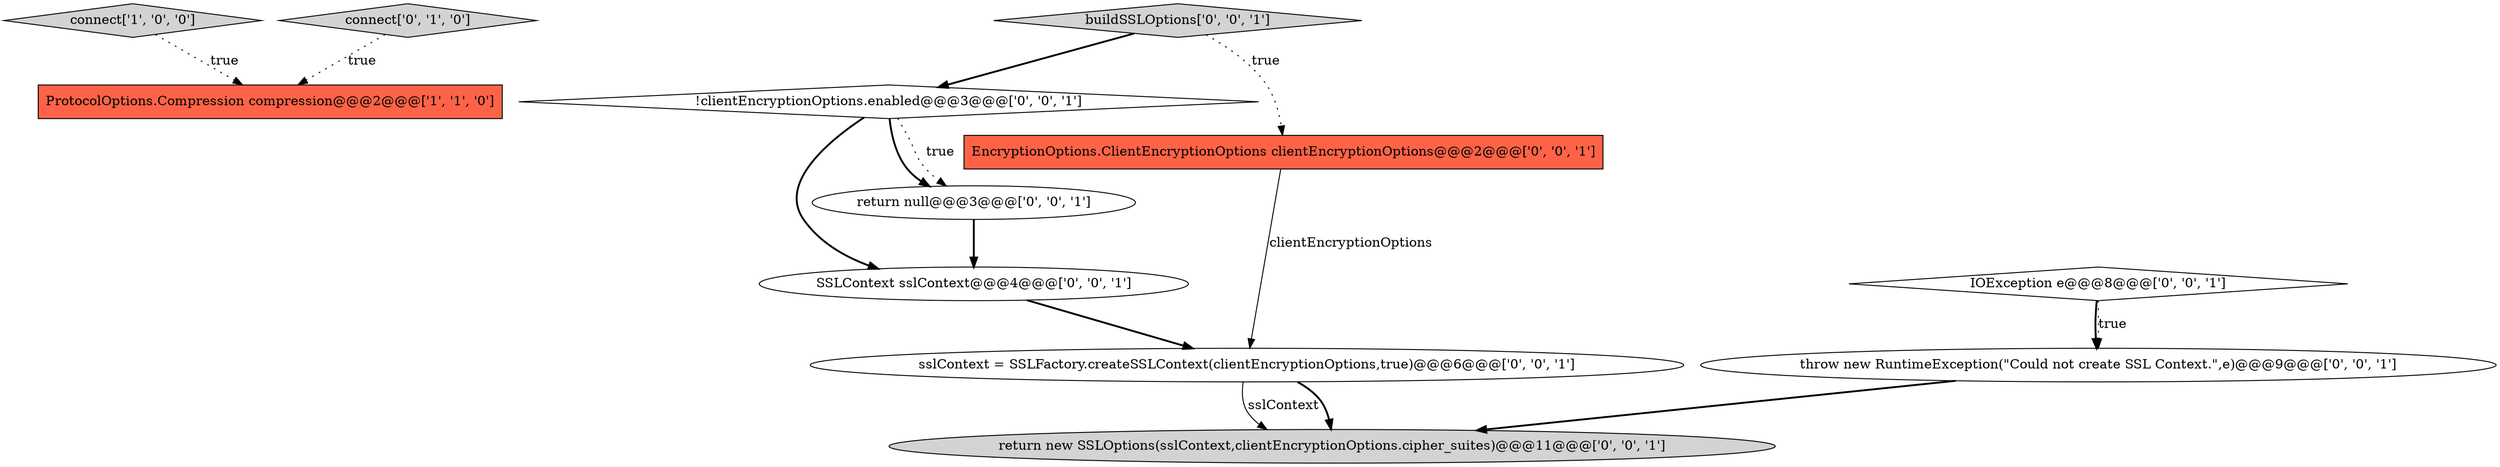 digraph {
0 [style = filled, label = "connect['1', '0', '0']", fillcolor = lightgray, shape = diamond image = "AAA0AAABBB1BBB"];
10 [style = filled, label = "return new SSLOptions(sslContext,clientEncryptionOptions.cipher_suites)@@@11@@@['0', '0', '1']", fillcolor = lightgray, shape = ellipse image = "AAA0AAABBB3BBB"];
11 [style = filled, label = "SSLContext sslContext@@@4@@@['0', '0', '1']", fillcolor = white, shape = ellipse image = "AAA0AAABBB3BBB"];
5 [style = filled, label = "buildSSLOptions['0', '0', '1']", fillcolor = lightgray, shape = diamond image = "AAA0AAABBB3BBB"];
4 [style = filled, label = "!clientEncryptionOptions.enabled@@@3@@@['0', '0', '1']", fillcolor = white, shape = diamond image = "AAA0AAABBB3BBB"];
9 [style = filled, label = "IOException e@@@8@@@['0', '0', '1']", fillcolor = white, shape = diamond image = "AAA0AAABBB3BBB"];
8 [style = filled, label = "sslContext = SSLFactory.createSSLContext(clientEncryptionOptions,true)@@@6@@@['0', '0', '1']", fillcolor = white, shape = ellipse image = "AAA0AAABBB3BBB"];
1 [style = filled, label = "ProtocolOptions.Compression compression@@@2@@@['1', '1', '0']", fillcolor = tomato, shape = box image = "AAA0AAABBB1BBB"];
2 [style = filled, label = "connect['0', '1', '0']", fillcolor = lightgray, shape = diamond image = "AAA0AAABBB2BBB"];
3 [style = filled, label = "throw new RuntimeException(\"Could not create SSL Context.\",e)@@@9@@@['0', '0', '1']", fillcolor = white, shape = ellipse image = "AAA0AAABBB3BBB"];
6 [style = filled, label = "return null@@@3@@@['0', '0', '1']", fillcolor = white, shape = ellipse image = "AAA0AAABBB3BBB"];
7 [style = filled, label = "EncryptionOptions.ClientEncryptionOptions clientEncryptionOptions@@@2@@@['0', '0', '1']", fillcolor = tomato, shape = box image = "AAA0AAABBB3BBB"];
4->11 [style = bold, label=""];
6->11 [style = bold, label=""];
2->1 [style = dotted, label="true"];
9->3 [style = bold, label=""];
9->3 [style = dotted, label="true"];
4->6 [style = bold, label=""];
7->8 [style = solid, label="clientEncryptionOptions"];
3->10 [style = bold, label=""];
8->10 [style = solid, label="sslContext"];
0->1 [style = dotted, label="true"];
5->7 [style = dotted, label="true"];
4->6 [style = dotted, label="true"];
11->8 [style = bold, label=""];
8->10 [style = bold, label=""];
5->4 [style = bold, label=""];
}
